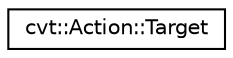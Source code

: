 digraph "Graphical Class Hierarchy"
{
 // LATEX_PDF_SIZE
  edge [fontname="Helvetica",fontsize="10",labelfontname="Helvetica",labelfontsize="10"];
  node [fontname="Helvetica",fontsize="10",shape=record];
  rankdir="LR";
  Node0 [label="cvt::Action::Target",height=0.2,width=0.4,color="black", fillcolor="white", style="filled",URL="$df/d2a/unioncvt_1_1Action_1_1Target.html",tooltip="Target data is either a position or another Unit ID. For example the target of moving units could be ..."];
}
